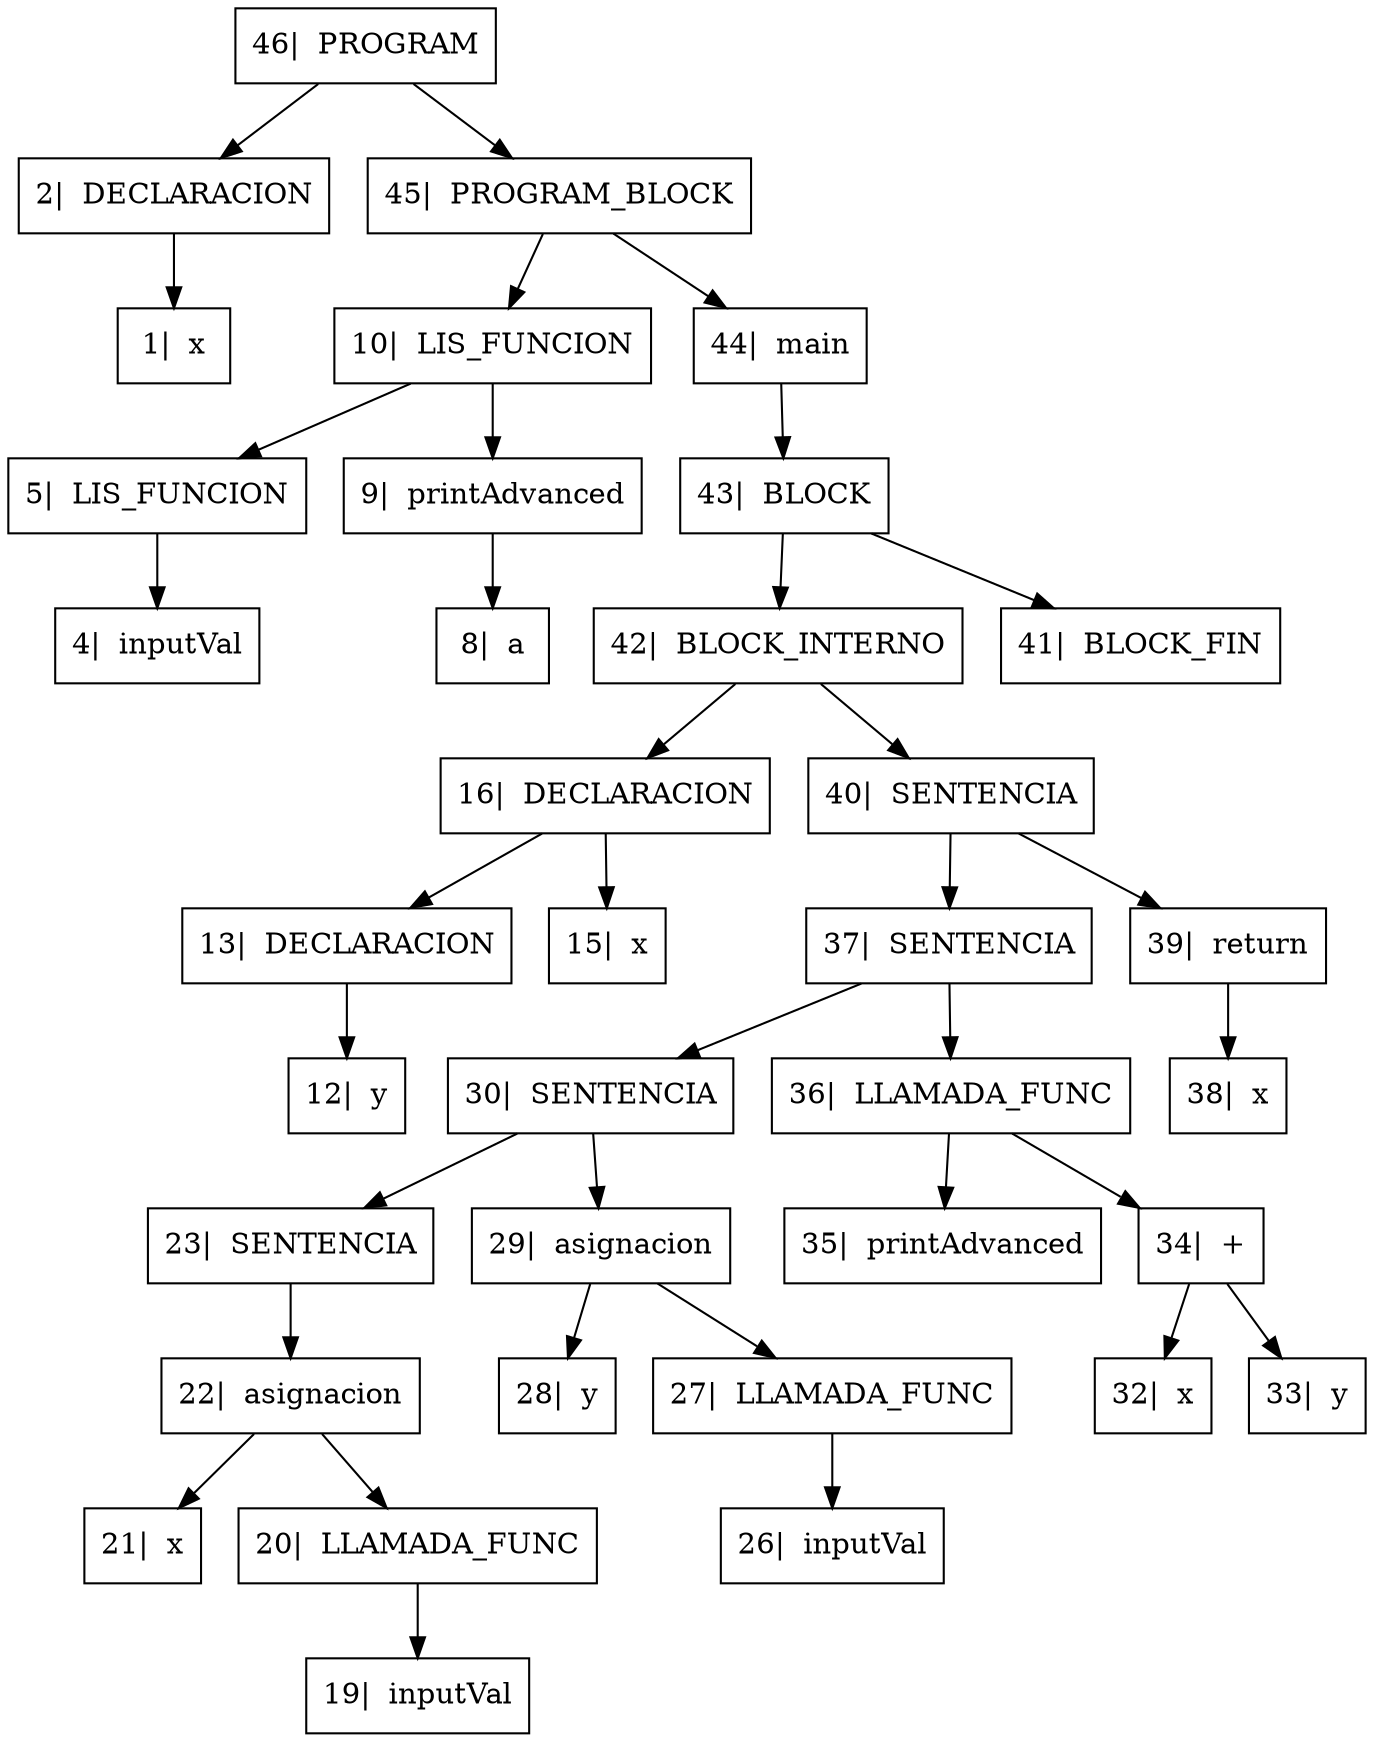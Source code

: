digraph{

rankdir=TB;

node[shape=box];
"46|  PROGRAM" -> "2|  DECLARACION", "45|  PROGRAM_BLOCK";
"2|  DECLARACION" -> "1|  x" ;
"45|  PROGRAM_BLOCK" -> "10|  LIS_FUNCION", "44|  main";
"10|  LIS_FUNCION" -> "5|  LIS_FUNCION", "9|  printAdvanced";
"5|  LIS_FUNCION" -> "4|  inputVal" ;
"9|  printAdvanced" -> "8|  a" ;
"44|  main" -> "43|  BLOCK" ;
"43|  BLOCK" -> "42|  BLOCK_INTERNO", "41|  BLOCK_FIN";
"42|  BLOCK_INTERNO" -> "16|  DECLARACION", "40|  SENTENCIA";
"16|  DECLARACION" -> "13|  DECLARACION", "15|  x";
"13|  DECLARACION" -> "12|  y" ;
"40|  SENTENCIA" -> "37|  SENTENCIA", "39|  return";
"37|  SENTENCIA" -> "30|  SENTENCIA", "36|  LLAMADA_FUNC";
"30|  SENTENCIA" -> "23|  SENTENCIA", "29|  asignacion";
"23|  SENTENCIA" -> "22|  asignacion" ;
"22|  asignacion" -> "21|  x", "20|  LLAMADA_FUNC";
"20|  LLAMADA_FUNC" -> "19|  inputVal" ;
"29|  asignacion" -> "28|  y", "27|  LLAMADA_FUNC";
"27|  LLAMADA_FUNC" -> "26|  inputVal" ;
"36|  LLAMADA_FUNC" -> "35|  printAdvanced", "34|  +";
"34|  +" -> "32|  x", "33|  y";
"39|  return" -> "38|  x" ;
}
